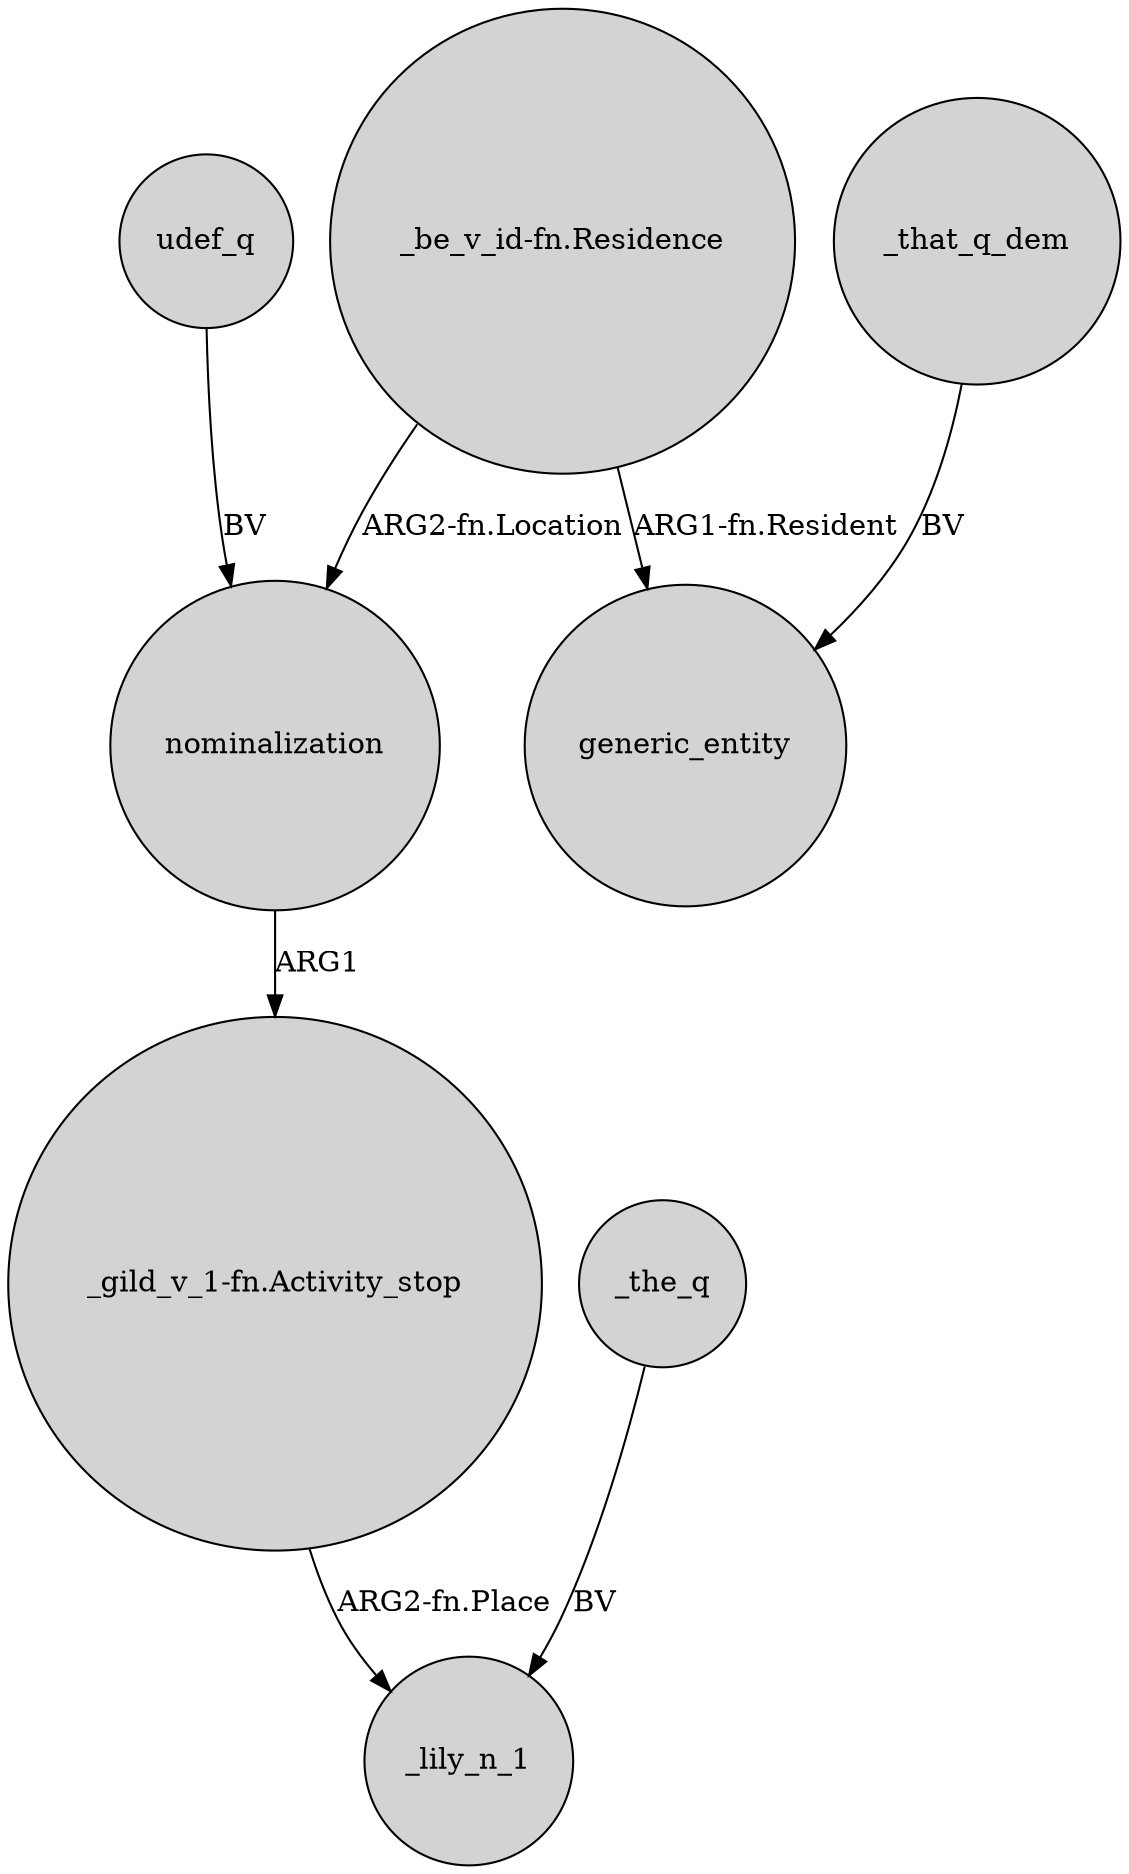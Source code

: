 digraph {
	node [shape=circle style=filled]
	"_be_v_id-fn.Residence" -> nominalization [label="ARG2-fn.Location"]
	_that_q_dem -> generic_entity [label=BV]
	_the_q -> _lily_n_1 [label=BV]
	nominalization -> "_gild_v_1-fn.Activity_stop" [label=ARG1]
	"_be_v_id-fn.Residence" -> generic_entity [label="ARG1-fn.Resident"]
	"_gild_v_1-fn.Activity_stop" -> _lily_n_1 [label="ARG2-fn.Place"]
	udef_q -> nominalization [label=BV]
}
